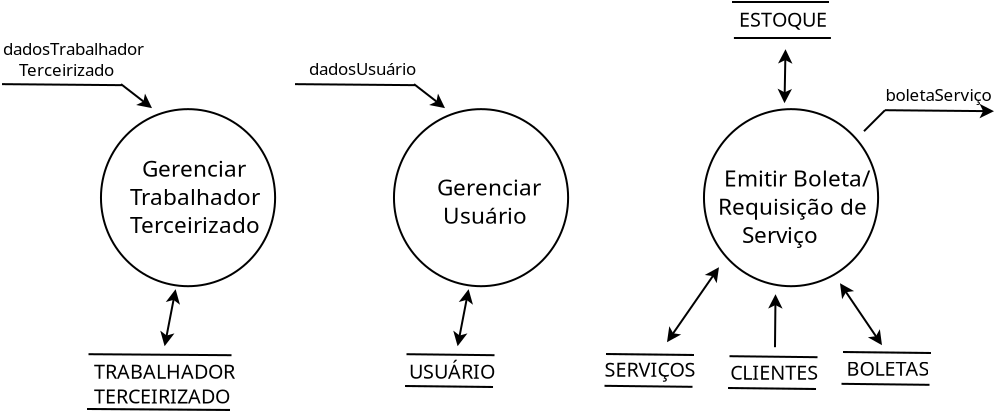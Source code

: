 <?xml version="1.0" encoding="UTF-8"?>
<dia:diagram xmlns:dia="http://www.lysator.liu.se/~alla/dia/">
  <dia:layer name="Segundo Plano" visible="true" active="true">
    <dia:object type="Standard - Line" version="0" id="O0">
      <dia:attribute name="obj_pos">
        <dia:point val="4.275,7.247"/>
      </dia:attribute>
      <dia:attribute name="obj_bb">
        <dia:rectangle val="4.225,7.197;10.326,7.348"/>
      </dia:attribute>
      <dia:attribute name="conn_endpoints">
        <dia:point val="4.275,7.247"/>
        <dia:point val="10.275,7.298"/>
      </dia:attribute>
      <dia:attribute name="numcp">
        <dia:int val="1"/>
      </dia:attribute>
    </dia:object>
    <dia:object type="Standard - Line" version="0" id="O1">
      <dia:attribute name="obj_pos">
        <dia:point val="10.225,7.247"/>
      </dia:attribute>
      <dia:attribute name="obj_bb">
        <dia:rectangle val="10.155,7.177;11.864,8.518"/>
      </dia:attribute>
      <dia:attribute name="conn_endpoints">
        <dia:point val="10.225,7.247"/>
        <dia:point val="11.775,8.447"/>
      </dia:attribute>
      <dia:attribute name="numcp">
        <dia:int val="1"/>
      </dia:attribute>
      <dia:attribute name="end_arrow">
        <dia:enum val="22"/>
      </dia:attribute>
      <dia:attribute name="end_arrow_length">
        <dia:real val="0.5"/>
      </dia:attribute>
      <dia:attribute name="end_arrow_width">
        <dia:real val="0.5"/>
      </dia:attribute>
    </dia:object>
    <dia:object type="Flowchart - Ellipse" version="0" id="O2">
      <dia:attribute name="obj_pos">
        <dia:point val="9.223,8.497"/>
      </dia:attribute>
      <dia:attribute name="obj_bb">
        <dia:rectangle val="9.173,8.447;17.98,17.4"/>
      </dia:attribute>
      <dia:attribute name="elem_corner">
        <dia:point val="9.223,8.497"/>
      </dia:attribute>
      <dia:attribute name="elem_width">
        <dia:real val="8.707"/>
      </dia:attribute>
      <dia:attribute name="elem_height">
        <dia:real val="8.853"/>
      </dia:attribute>
      <dia:attribute name="show_background">
        <dia:boolean val="true"/>
      </dia:attribute>
      <dia:attribute name="padding">
        <dia:real val="0.354"/>
      </dia:attribute>
      <dia:attribute name="text">
        <dia:composite type="text">
          <dia:attribute name="string">
            <dia:string>##</dia:string>
          </dia:attribute>
          <dia:attribute name="font">
            <dia:font family="sans" style="0" name="Helvetica"/>
          </dia:attribute>
          <dia:attribute name="height">
            <dia:real val="0.8"/>
          </dia:attribute>
          <dia:attribute name="pos">
            <dia:point val="13.577,13.163"/>
          </dia:attribute>
          <dia:attribute name="color">
            <dia:color val="#000000"/>
          </dia:attribute>
          <dia:attribute name="alignment">
            <dia:enum val="1"/>
          </dia:attribute>
        </dia:composite>
      </dia:attribute>
    </dia:object>
    <dia:object type="Standard - Text" version="1" id="O3">
      <dia:attribute name="obj_pos">
        <dia:point val="10.677,11.873"/>
      </dia:attribute>
      <dia:attribute name="obj_bb">
        <dia:rectangle val="10.677,10.743;16.712,14.928"/>
      </dia:attribute>
      <dia:attribute name="text">
        <dia:composite type="text">
          <dia:attribute name="string">
            <dia:string>#  Gerenciar
Trabalhador
Terceirizado#</dia:string>
          </dia:attribute>
          <dia:attribute name="font">
            <dia:font family="sans" style="0" name="Helvetica"/>
          </dia:attribute>
          <dia:attribute name="height">
            <dia:real val="1.411"/>
          </dia:attribute>
          <dia:attribute name="pos">
            <dia:point val="10.677,11.873"/>
          </dia:attribute>
          <dia:attribute name="color">
            <dia:color val="#000000"/>
          </dia:attribute>
          <dia:attribute name="alignment">
            <dia:enum val="0"/>
          </dia:attribute>
        </dia:composite>
      </dia:attribute>
      <dia:attribute name="valign">
        <dia:enum val="3"/>
      </dia:attribute>
    </dia:object>
    <dia:object type="Standard - Line" version="0" id="O4">
      <dia:attribute name="obj_pos">
        <dia:point val="8.6,20.75"/>
      </dia:attribute>
      <dia:attribute name="obj_bb">
        <dia:rectangle val="8.55,20.7;15.8,20.85"/>
      </dia:attribute>
      <dia:attribute name="conn_endpoints">
        <dia:point val="8.6,20.75"/>
        <dia:point val="15.75,20.8"/>
      </dia:attribute>
      <dia:attribute name="numcp">
        <dia:int val="1"/>
      </dia:attribute>
    </dia:object>
    <dia:object type="Standard - Line" version="0" id="O5">
      <dia:attribute name="obj_pos">
        <dia:point val="12.955,17.5"/>
      </dia:attribute>
      <dia:attribute name="obj_bb">
        <dia:rectangle val="12.187,17.441;13.173,20.409"/>
      </dia:attribute>
      <dia:attribute name="conn_endpoints">
        <dia:point val="12.955,17.5"/>
        <dia:point val="12.405,20.35"/>
      </dia:attribute>
      <dia:attribute name="numcp">
        <dia:int val="1"/>
      </dia:attribute>
      <dia:attribute name="start_arrow">
        <dia:enum val="22"/>
      </dia:attribute>
      <dia:attribute name="start_arrow_length">
        <dia:real val="0.5"/>
      </dia:attribute>
      <dia:attribute name="start_arrow_width">
        <dia:real val="0.5"/>
      </dia:attribute>
      <dia:attribute name="end_arrow">
        <dia:enum val="22"/>
      </dia:attribute>
      <dia:attribute name="end_arrow_length">
        <dia:real val="0.5"/>
      </dia:attribute>
      <dia:attribute name="end_arrow_width">
        <dia:real val="0.5"/>
      </dia:attribute>
    </dia:object>
    <dia:object type="Standard - Text" version="1" id="O6">
      <dia:attribute name="obj_pos">
        <dia:point val="4.325,5.787"/>
      </dia:attribute>
      <dia:attribute name="obj_bb">
        <dia:rectangle val="4.325,4.94;11.043,7.021"/>
      </dia:attribute>
      <dia:attribute name="text">
        <dia:composite type="text">
          <dia:attribute name="string">
            <dia:string>#dadosTrabalhador
    Terceirizado#</dia:string>
          </dia:attribute>
          <dia:attribute name="font">
            <dia:font family="sans" style="0" name="Helvetica"/>
          </dia:attribute>
          <dia:attribute name="height">
            <dia:real val="1.058"/>
          </dia:attribute>
          <dia:attribute name="pos">
            <dia:point val="4.325,5.787"/>
          </dia:attribute>
          <dia:attribute name="color">
            <dia:color val="#000000"/>
          </dia:attribute>
          <dia:attribute name="alignment">
            <dia:enum val="0"/>
          </dia:attribute>
        </dia:composite>
      </dia:attribute>
      <dia:attribute name="valign">
        <dia:enum val="3"/>
      </dia:attribute>
    </dia:object>
    <dia:object type="Standard - Text" version="1" id="O7">
      <dia:attribute name="obj_pos">
        <dia:point val="8.875,21.977"/>
      </dia:attribute>
      <dia:attribute name="obj_bb">
        <dia:rectangle val="8.875,20.99;15.627,23.417"/>
      </dia:attribute>
      <dia:attribute name="text">
        <dia:composite type="text">
          <dia:attribute name="string">
            <dia:string>#TRABALHADOR
TERCEIRIZADO#</dia:string>
          </dia:attribute>
          <dia:attribute name="font">
            <dia:font family="sans" style="0" name="Helvetica"/>
          </dia:attribute>
          <dia:attribute name="height">
            <dia:real val="1.235"/>
          </dia:attribute>
          <dia:attribute name="pos">
            <dia:point val="8.875,21.977"/>
          </dia:attribute>
          <dia:attribute name="color">
            <dia:color val="#000000"/>
          </dia:attribute>
          <dia:attribute name="alignment">
            <dia:enum val="0"/>
          </dia:attribute>
        </dia:composite>
      </dia:attribute>
      <dia:attribute name="valign">
        <dia:enum val="3"/>
      </dia:attribute>
    </dia:object>
    <dia:object type="Standard - Line" version="0" id="O8">
      <dia:attribute name="obj_pos">
        <dia:point val="8.525,23.49"/>
      </dia:attribute>
      <dia:attribute name="obj_bb">
        <dia:rectangle val="8.475,23.44;15.726,23.591"/>
      </dia:attribute>
      <dia:attribute name="conn_endpoints">
        <dia:point val="8.525,23.49"/>
        <dia:point val="15.675,23.54"/>
      </dia:attribute>
      <dia:attribute name="numcp">
        <dia:int val="1"/>
      </dia:attribute>
    </dia:object>
    <dia:object type="Standard - Text" version="1" id="O9">
      <dia:attribute name="obj_pos">
        <dia:point val="19.625,6.787"/>
      </dia:attribute>
      <dia:attribute name="obj_bb">
        <dia:rectangle val="19.625,5.94;24.65,6.963"/>
      </dia:attribute>
      <dia:attribute name="text">
        <dia:composite type="text">
          <dia:attribute name="string">
            <dia:string>#dadosUsuário#</dia:string>
          </dia:attribute>
          <dia:attribute name="font">
            <dia:font family="sans" style="0" name="Helvetica"/>
          </dia:attribute>
          <dia:attribute name="height">
            <dia:real val="1.058"/>
          </dia:attribute>
          <dia:attribute name="pos">
            <dia:point val="19.625,6.787"/>
          </dia:attribute>
          <dia:attribute name="color">
            <dia:color val="#000000"/>
          </dia:attribute>
          <dia:attribute name="alignment">
            <dia:enum val="0"/>
          </dia:attribute>
        </dia:composite>
      </dia:attribute>
      <dia:attribute name="valign">
        <dia:enum val="3"/>
      </dia:attribute>
    </dia:object>
    <dia:object type="Standard - Line" version="0" id="O10">
      <dia:attribute name="obj_pos">
        <dia:point val="18.925,7.247"/>
      </dia:attribute>
      <dia:attribute name="obj_bb">
        <dia:rectangle val="18.875,7.197;24.976,7.348"/>
      </dia:attribute>
      <dia:attribute name="conn_endpoints">
        <dia:point val="18.925,7.247"/>
        <dia:point val="24.925,7.298"/>
      </dia:attribute>
      <dia:attribute name="numcp">
        <dia:int val="1"/>
      </dia:attribute>
    </dia:object>
    <dia:object type="Standard - Line" version="0" id="O11">
      <dia:attribute name="obj_pos">
        <dia:point val="24.875,7.247"/>
      </dia:attribute>
      <dia:attribute name="obj_bb">
        <dia:rectangle val="24.805,7.177;26.514,8.518"/>
      </dia:attribute>
      <dia:attribute name="conn_endpoints">
        <dia:point val="24.875,7.247"/>
        <dia:point val="26.425,8.447"/>
      </dia:attribute>
      <dia:attribute name="numcp">
        <dia:int val="1"/>
      </dia:attribute>
      <dia:attribute name="end_arrow">
        <dia:enum val="22"/>
      </dia:attribute>
      <dia:attribute name="end_arrow_length">
        <dia:real val="0.5"/>
      </dia:attribute>
      <dia:attribute name="end_arrow_width">
        <dia:real val="0.5"/>
      </dia:attribute>
    </dia:object>
    <dia:object type="Flowchart - Ellipse" version="0" id="O12">
      <dia:attribute name="obj_pos">
        <dia:point val="23.873,8.497"/>
      </dia:attribute>
      <dia:attribute name="obj_bb">
        <dia:rectangle val="23.823,8.447;32.63,17.4"/>
      </dia:attribute>
      <dia:attribute name="elem_corner">
        <dia:point val="23.873,8.497"/>
      </dia:attribute>
      <dia:attribute name="elem_width">
        <dia:real val="8.707"/>
      </dia:attribute>
      <dia:attribute name="elem_height">
        <dia:real val="8.853"/>
      </dia:attribute>
      <dia:attribute name="show_background">
        <dia:boolean val="true"/>
      </dia:attribute>
      <dia:attribute name="padding">
        <dia:real val="0.354"/>
      </dia:attribute>
      <dia:attribute name="text">
        <dia:composite type="text">
          <dia:attribute name="string">
            <dia:string>##</dia:string>
          </dia:attribute>
          <dia:attribute name="font">
            <dia:font family="sans" style="0" name="Helvetica"/>
          </dia:attribute>
          <dia:attribute name="height">
            <dia:real val="0.8"/>
          </dia:attribute>
          <dia:attribute name="pos">
            <dia:point val="28.227,13.163"/>
          </dia:attribute>
          <dia:attribute name="color">
            <dia:color val="#000000"/>
          </dia:attribute>
          <dia:attribute name="alignment">
            <dia:enum val="1"/>
          </dia:attribute>
        </dia:composite>
      </dia:attribute>
    </dia:object>
    <dia:object type="Standard - Line" version="0" id="O13">
      <dia:attribute name="obj_pos">
        <dia:point val="24.5,20.75"/>
      </dia:attribute>
      <dia:attribute name="obj_bb">
        <dia:rectangle val="24.449,20.699;28.951,20.851"/>
      </dia:attribute>
      <dia:attribute name="conn_endpoints">
        <dia:point val="24.5,20.75"/>
        <dia:point val="28.9,20.8"/>
      </dia:attribute>
      <dia:attribute name="numcp">
        <dia:int val="1"/>
      </dia:attribute>
    </dia:object>
    <dia:object type="Standard - Line" version="0" id="O14">
      <dia:attribute name="obj_pos">
        <dia:point val="27.605,17.5"/>
      </dia:attribute>
      <dia:attribute name="obj_bb">
        <dia:rectangle val="26.837,17.441;27.823,20.409"/>
      </dia:attribute>
      <dia:attribute name="conn_endpoints">
        <dia:point val="27.605,17.5"/>
        <dia:point val="27.055,20.35"/>
      </dia:attribute>
      <dia:attribute name="numcp">
        <dia:int val="1"/>
      </dia:attribute>
      <dia:attribute name="start_arrow">
        <dia:enum val="22"/>
      </dia:attribute>
      <dia:attribute name="start_arrow_length">
        <dia:real val="0.5"/>
      </dia:attribute>
      <dia:attribute name="start_arrow_width">
        <dia:real val="0.5"/>
      </dia:attribute>
      <dia:attribute name="end_arrow">
        <dia:enum val="22"/>
      </dia:attribute>
      <dia:attribute name="end_arrow_length">
        <dia:real val="0.5"/>
      </dia:attribute>
      <dia:attribute name="end_arrow_width">
        <dia:real val="0.5"/>
      </dia:attribute>
    </dia:object>
    <dia:object type="Standard - Text" version="1" id="O15">
      <dia:attribute name="obj_pos">
        <dia:point val="25.425,12.82"/>
      </dia:attribute>
      <dia:attribute name="obj_bb">
        <dia:rectangle val="25.425,11.69;30.895,14.464"/>
      </dia:attribute>
      <dia:attribute name="text">
        <dia:composite type="text">
          <dia:attribute name="string">
            <dia:string>#  Gerenciar
   Usuário#</dia:string>
          </dia:attribute>
          <dia:attribute name="font">
            <dia:font family="sans" style="0" name="Helvetica"/>
          </dia:attribute>
          <dia:attribute name="height">
            <dia:real val="1.411"/>
          </dia:attribute>
          <dia:attribute name="pos">
            <dia:point val="25.425,12.82"/>
          </dia:attribute>
          <dia:attribute name="color">
            <dia:color val="#000000"/>
          </dia:attribute>
          <dia:attribute name="alignment">
            <dia:enum val="0"/>
          </dia:attribute>
        </dia:composite>
      </dia:attribute>
      <dia:attribute name="valign">
        <dia:enum val="3"/>
      </dia:attribute>
    </dia:object>
    <dia:object type="Standard - Text" version="1" id="O16">
      <dia:attribute name="obj_pos">
        <dia:point val="24.625,21.977"/>
      </dia:attribute>
      <dia:attribute name="obj_bb">
        <dia:rectangle val="24.625,20.99;28.74,22.183"/>
      </dia:attribute>
      <dia:attribute name="text">
        <dia:composite type="text">
          <dia:attribute name="string">
            <dia:string>#USUÁRIO#</dia:string>
          </dia:attribute>
          <dia:attribute name="font">
            <dia:font family="sans" style="0" name="Helvetica"/>
          </dia:attribute>
          <dia:attribute name="height">
            <dia:real val="1.235"/>
          </dia:attribute>
          <dia:attribute name="pos">
            <dia:point val="24.625,21.977"/>
          </dia:attribute>
          <dia:attribute name="color">
            <dia:color val="#000000"/>
          </dia:attribute>
          <dia:attribute name="alignment">
            <dia:enum val="0"/>
          </dia:attribute>
        </dia:composite>
      </dia:attribute>
      <dia:attribute name="valign">
        <dia:enum val="3"/>
      </dia:attribute>
    </dia:object>
    <dia:object type="Standard - Line" version="0" id="O17">
      <dia:attribute name="obj_pos">
        <dia:point val="24.426,22.341"/>
      </dia:attribute>
      <dia:attribute name="obj_bb">
        <dia:rectangle val="24.375,22.29;28.876,22.441"/>
      </dia:attribute>
      <dia:attribute name="conn_endpoints">
        <dia:point val="24.426,22.341"/>
        <dia:point val="28.826,22.391"/>
      </dia:attribute>
      <dia:attribute name="numcp">
        <dia:int val="1"/>
      </dia:attribute>
    </dia:object>
    <dia:object type="Flowchart - Ellipse" version="0" id="O18">
      <dia:attribute name="obj_pos">
        <dia:point val="39.373,8.497"/>
      </dia:attribute>
      <dia:attribute name="obj_bb">
        <dia:rectangle val="39.323,8.447;48.13,17.4"/>
      </dia:attribute>
      <dia:attribute name="elem_corner">
        <dia:point val="39.373,8.497"/>
      </dia:attribute>
      <dia:attribute name="elem_width">
        <dia:real val="8.707"/>
      </dia:attribute>
      <dia:attribute name="elem_height">
        <dia:real val="8.853"/>
      </dia:attribute>
      <dia:attribute name="show_background">
        <dia:boolean val="true"/>
      </dia:attribute>
      <dia:attribute name="padding">
        <dia:real val="0.354"/>
      </dia:attribute>
      <dia:attribute name="text">
        <dia:composite type="text">
          <dia:attribute name="string">
            <dia:string>##</dia:string>
          </dia:attribute>
          <dia:attribute name="font">
            <dia:font family="sans" style="0" name="Helvetica"/>
          </dia:attribute>
          <dia:attribute name="height">
            <dia:real val="0.8"/>
          </dia:attribute>
          <dia:attribute name="pos">
            <dia:point val="43.727,13.163"/>
          </dia:attribute>
          <dia:attribute name="color">
            <dia:color val="#000000"/>
          </dia:attribute>
          <dia:attribute name="alignment">
            <dia:enum val="1"/>
          </dia:attribute>
        </dia:composite>
      </dia:attribute>
    </dia:object>
    <dia:object type="Standard - Line" version="0" id="O19">
      <dia:attribute name="obj_pos">
        <dia:point val="40.65,20.85"/>
      </dia:attribute>
      <dia:attribute name="obj_bb">
        <dia:rectangle val="40.599,20.799;45.101,20.951"/>
      </dia:attribute>
      <dia:attribute name="conn_endpoints">
        <dia:point val="40.65,20.85"/>
        <dia:point val="45.05,20.9"/>
      </dia:attribute>
      <dia:attribute name="numcp">
        <dia:int val="1"/>
      </dia:attribute>
    </dia:object>
    <dia:object type="Standard - Line" version="0" id="O20">
      <dia:attribute name="obj_pos">
        <dia:point val="40.576,22.441"/>
      </dia:attribute>
      <dia:attribute name="obj_bb">
        <dia:rectangle val="40.525,22.39;45.026,22.541"/>
      </dia:attribute>
      <dia:attribute name="conn_endpoints">
        <dia:point val="40.576,22.441"/>
        <dia:point val="44.976,22.491"/>
      </dia:attribute>
      <dia:attribute name="numcp">
        <dia:int val="1"/>
      </dia:attribute>
    </dia:object>
    <dia:object type="Standard - Text" version="1" id="O21">
      <dia:attribute name="obj_pos">
        <dia:point val="38.575,12.37"/>
      </dia:attribute>
      <dia:attribute name="obj_bb">
        <dia:rectangle val="38.575,11.24;47.46,15.425"/>
      </dia:attribute>
      <dia:attribute name="text">
        <dia:composite type="text">
          <dia:attribute name="string">
            <dia:string>#      Emitir Boleta/
     Requisição de
         Serviço#</dia:string>
          </dia:attribute>
          <dia:attribute name="font">
            <dia:font family="sans" style="0" name="Helvetica"/>
          </dia:attribute>
          <dia:attribute name="height">
            <dia:real val="1.411"/>
          </dia:attribute>
          <dia:attribute name="pos">
            <dia:point val="38.575,12.37"/>
          </dia:attribute>
          <dia:attribute name="color">
            <dia:color val="#000000"/>
          </dia:attribute>
          <dia:attribute name="alignment">
            <dia:enum val="0"/>
          </dia:attribute>
        </dia:composite>
      </dia:attribute>
      <dia:attribute name="valign">
        <dia:enum val="3"/>
      </dia:attribute>
    </dia:object>
    <dia:object type="Standard - Line" version="0" id="O22">
      <dia:attribute name="obj_pos">
        <dia:point val="47.374,9.6"/>
      </dia:attribute>
      <dia:attribute name="obj_bb">
        <dia:rectangle val="47.304,8.479;48.495,9.671"/>
      </dia:attribute>
      <dia:attribute name="conn_endpoints">
        <dia:point val="47.374,9.6"/>
        <dia:point val="48.424,8.55"/>
      </dia:attribute>
      <dia:attribute name="numcp">
        <dia:int val="1"/>
      </dia:attribute>
    </dia:object>
    <dia:object type="Standard - Text" version="1" id="O23">
      <dia:attribute name="obj_pos">
        <dia:point val="40.687,22.032"/>
      </dia:attribute>
      <dia:attribute name="obj_bb">
        <dia:rectangle val="40.687,21.045;45.037,22.238"/>
      </dia:attribute>
      <dia:attribute name="text">
        <dia:composite type="text">
          <dia:attribute name="string">
            <dia:string>#CLIENTES#</dia:string>
          </dia:attribute>
          <dia:attribute name="font">
            <dia:font family="sans" style="0" name="Helvetica"/>
          </dia:attribute>
          <dia:attribute name="height">
            <dia:real val="1.235"/>
          </dia:attribute>
          <dia:attribute name="pos">
            <dia:point val="40.687,22.032"/>
          </dia:attribute>
          <dia:attribute name="color">
            <dia:color val="#000000"/>
          </dia:attribute>
          <dia:attribute name="alignment">
            <dia:enum val="0"/>
          </dia:attribute>
        </dia:composite>
      </dia:attribute>
      <dia:attribute name="valign">
        <dia:enum val="3"/>
      </dia:attribute>
    </dia:object>
    <dia:object type="Standard - Line" version="0" id="O24">
      <dia:attribute name="obj_pos">
        <dia:point val="48.424,8.55"/>
      </dia:attribute>
      <dia:attribute name="obj_bb">
        <dia:rectangle val="48.374,8.233;53.986,8.956"/>
      </dia:attribute>
      <dia:attribute name="conn_endpoints">
        <dia:point val="48.424,8.55"/>
        <dia:point val="53.874,8.6"/>
      </dia:attribute>
      <dia:attribute name="numcp">
        <dia:int val="1"/>
      </dia:attribute>
      <dia:attribute name="end_arrow">
        <dia:enum val="22"/>
      </dia:attribute>
      <dia:attribute name="end_arrow_length">
        <dia:real val="0.5"/>
      </dia:attribute>
      <dia:attribute name="end_arrow_width">
        <dia:real val="0.5"/>
      </dia:attribute>
    </dia:object>
    <dia:object type="Standard - Line" version="0" id="O25">
      <dia:attribute name="obj_pos">
        <dia:point val="46.324,20.641"/>
      </dia:attribute>
      <dia:attribute name="obj_bb">
        <dia:rectangle val="46.274,20.59;50.775,20.741"/>
      </dia:attribute>
      <dia:attribute name="conn_endpoints">
        <dia:point val="46.324,20.641"/>
        <dia:point val="50.724,20.691"/>
      </dia:attribute>
      <dia:attribute name="numcp">
        <dia:int val="1"/>
      </dia:attribute>
    </dia:object>
    <dia:object type="Standard - Line" version="0" id="O26">
      <dia:attribute name="obj_pos">
        <dia:point val="46.25,22.231"/>
      </dia:attribute>
      <dia:attribute name="obj_bb">
        <dia:rectangle val="46.199,22.18;50.7,22.332"/>
      </dia:attribute>
      <dia:attribute name="conn_endpoints">
        <dia:point val="46.25,22.231"/>
        <dia:point val="50.65,22.281"/>
      </dia:attribute>
      <dia:attribute name="numcp">
        <dia:int val="1"/>
      </dia:attribute>
    </dia:object>
    <dia:object type="Standard - Text" version="1" id="O27">
      <dia:attribute name="obj_pos">
        <dia:point val="46.499,21.828"/>
      </dia:attribute>
      <dia:attribute name="obj_bb">
        <dia:rectangle val="46.499,20.84;50.547,22.032"/>
      </dia:attribute>
      <dia:attribute name="text">
        <dia:composite type="text">
          <dia:attribute name="string">
            <dia:string>#BOLETAS#</dia:string>
          </dia:attribute>
          <dia:attribute name="font">
            <dia:font family="sans" style="0" name="Helvetica"/>
          </dia:attribute>
          <dia:attribute name="height">
            <dia:real val="1.235"/>
          </dia:attribute>
          <dia:attribute name="pos">
            <dia:point val="46.499,21.828"/>
          </dia:attribute>
          <dia:attribute name="color">
            <dia:color val="#000000"/>
          </dia:attribute>
          <dia:attribute name="alignment">
            <dia:enum val="0"/>
          </dia:attribute>
        </dia:composite>
      </dia:attribute>
      <dia:attribute name="valign">
        <dia:enum val="3"/>
      </dia:attribute>
    </dia:object>
    <dia:object type="Standard - Line" version="0" id="O28">
      <dia:attribute name="obj_pos">
        <dia:point val="42.924,20.4"/>
      </dia:attribute>
      <dia:attribute name="obj_bb">
        <dia:rectangle val="42.582,17.638;43.306,20.451"/>
      </dia:attribute>
      <dia:attribute name="conn_endpoints">
        <dia:point val="42.924,20.4"/>
        <dia:point val="42.95,17.75"/>
      </dia:attribute>
      <dia:attribute name="numcp">
        <dia:int val="1"/>
      </dia:attribute>
      <dia:attribute name="end_arrow">
        <dia:enum val="22"/>
      </dia:attribute>
      <dia:attribute name="end_arrow_length">
        <dia:real val="0.5"/>
      </dia:attribute>
      <dia:attribute name="end_arrow_width">
        <dia:real val="0.5"/>
      </dia:attribute>
    </dia:object>
    <dia:object type="Standard - Line" version="0" id="O29">
      <dia:attribute name="obj_pos">
        <dia:point val="48.274,20.3"/>
      </dia:attribute>
      <dia:attribute name="obj_bb">
        <dia:rectangle val="46.105,17.131;48.344,20.369"/>
      </dia:attribute>
      <dia:attribute name="conn_endpoints">
        <dia:point val="48.274,20.3"/>
        <dia:point val="46.174,17.2"/>
      </dia:attribute>
      <dia:attribute name="numcp">
        <dia:int val="1"/>
      </dia:attribute>
      <dia:attribute name="start_arrow">
        <dia:enum val="22"/>
      </dia:attribute>
      <dia:attribute name="start_arrow_length">
        <dia:real val="0.5"/>
      </dia:attribute>
      <dia:attribute name="start_arrow_width">
        <dia:real val="0.5"/>
      </dia:attribute>
      <dia:attribute name="end_arrow">
        <dia:enum val="22"/>
      </dia:attribute>
      <dia:attribute name="end_arrow_length">
        <dia:real val="0.5"/>
      </dia:attribute>
      <dia:attribute name="end_arrow_width">
        <dia:real val="0.5"/>
      </dia:attribute>
    </dia:object>
    <dia:object type="Standard - Line" version="0" id="O30">
      <dia:attribute name="obj_pos">
        <dia:point val="34.474,20.741"/>
      </dia:attribute>
      <dia:attribute name="obj_bb">
        <dia:rectangle val="34.424,20.69;38.925,20.841"/>
      </dia:attribute>
      <dia:attribute name="conn_endpoints">
        <dia:point val="34.474,20.741"/>
        <dia:point val="38.874,20.791"/>
      </dia:attribute>
      <dia:attribute name="numcp">
        <dia:int val="1"/>
      </dia:attribute>
    </dia:object>
    <dia:object type="Standard - Line" version="0" id="O31">
      <dia:attribute name="obj_pos">
        <dia:point val="34.4,22.331"/>
      </dia:attribute>
      <dia:attribute name="obj_bb">
        <dia:rectangle val="34.349,22.28;38.85,22.432"/>
      </dia:attribute>
      <dia:attribute name="conn_endpoints">
        <dia:point val="34.4,22.331"/>
        <dia:point val="38.8,22.381"/>
      </dia:attribute>
      <dia:attribute name="numcp">
        <dia:int val="1"/>
      </dia:attribute>
    </dia:object>
    <dia:object type="Standard - Text" version="1" id="O32">
      <dia:attribute name="obj_pos">
        <dia:point val="34.399,21.878"/>
      </dia:attribute>
      <dia:attribute name="obj_bb">
        <dia:rectangle val="34.399,20.89;38.914,22.082"/>
      </dia:attribute>
      <dia:attribute name="text">
        <dia:composite type="text">
          <dia:attribute name="string">
            <dia:string>#SERVIÇOS#</dia:string>
          </dia:attribute>
          <dia:attribute name="font">
            <dia:font family="sans" style="0" name="Helvetica"/>
          </dia:attribute>
          <dia:attribute name="height">
            <dia:real val="1.235"/>
          </dia:attribute>
          <dia:attribute name="pos">
            <dia:point val="34.399,21.878"/>
          </dia:attribute>
          <dia:attribute name="color">
            <dia:color val="#000000"/>
          </dia:attribute>
          <dia:attribute name="alignment">
            <dia:enum val="0"/>
          </dia:attribute>
        </dia:composite>
      </dia:attribute>
      <dia:attribute name="valign">
        <dia:enum val="3"/>
      </dia:attribute>
    </dia:object>
    <dia:object type="Standard - Line" version="0" id="O33">
      <dia:attribute name="obj_pos">
        <dia:point val="37.524,20.15"/>
      </dia:attribute>
      <dia:attribute name="obj_bb">
        <dia:rectangle val="37.455,16.33;40.194,20.22"/>
      </dia:attribute>
      <dia:attribute name="conn_endpoints">
        <dia:point val="37.524,20.15"/>
        <dia:point val="40.124,16.4"/>
      </dia:attribute>
      <dia:attribute name="numcp">
        <dia:int val="1"/>
      </dia:attribute>
      <dia:attribute name="start_arrow">
        <dia:enum val="22"/>
      </dia:attribute>
      <dia:attribute name="start_arrow_length">
        <dia:real val="0.5"/>
      </dia:attribute>
      <dia:attribute name="start_arrow_width">
        <dia:real val="0.5"/>
      </dia:attribute>
      <dia:attribute name="end_arrow">
        <dia:enum val="22"/>
      </dia:attribute>
      <dia:attribute name="end_arrow_length">
        <dia:real val="0.5"/>
      </dia:attribute>
      <dia:attribute name="end_arrow_width">
        <dia:real val="0.5"/>
      </dia:attribute>
    </dia:object>
    <dia:object type="Standard - Text" version="1" id="O34">
      <dia:attribute name="obj_pos">
        <dia:point val="48.449,8.088"/>
      </dia:attribute>
      <dia:attribute name="obj_bb">
        <dia:rectangle val="48.449,7.24;53.429,8.262"/>
      </dia:attribute>
      <dia:attribute name="text">
        <dia:composite type="text">
          <dia:attribute name="string">
            <dia:string>#boletaServiço#</dia:string>
          </dia:attribute>
          <dia:attribute name="font">
            <dia:font family="sans" style="0" name="Helvetica"/>
          </dia:attribute>
          <dia:attribute name="height">
            <dia:real val="1.058"/>
          </dia:attribute>
          <dia:attribute name="pos">
            <dia:point val="48.449,8.088"/>
          </dia:attribute>
          <dia:attribute name="color">
            <dia:color val="#000000"/>
          </dia:attribute>
          <dia:attribute name="alignment">
            <dia:enum val="0"/>
          </dia:attribute>
        </dia:composite>
      </dia:attribute>
      <dia:attribute name="valign">
        <dia:enum val="3"/>
      </dia:attribute>
    </dia:object>
    <dia:object type="Standard - Line" version="0" id="O35">
      <dia:attribute name="obj_pos">
        <dia:point val="40.775,3.14"/>
      </dia:attribute>
      <dia:attribute name="obj_bb">
        <dia:rectangle val="40.725,3.09;45.675,3.19"/>
      </dia:attribute>
      <dia:attribute name="conn_endpoints">
        <dia:point val="40.775,3.14"/>
        <dia:point val="45.625,3.14"/>
      </dia:attribute>
      <dia:attribute name="numcp">
        <dia:int val="1"/>
      </dia:attribute>
    </dia:object>
    <dia:object type="Standard - Line" version="0" id="O36">
      <dia:attribute name="obj_pos">
        <dia:point val="40.87,4.94"/>
      </dia:attribute>
      <dia:attribute name="obj_bb">
        <dia:rectangle val="40.82,4.89;45.77,4.99"/>
      </dia:attribute>
      <dia:attribute name="conn_endpoints">
        <dia:point val="40.87,4.94"/>
        <dia:point val="45.72,4.94"/>
      </dia:attribute>
      <dia:attribute name="numcp">
        <dia:int val="1"/>
      </dia:attribute>
    </dia:object>
    <dia:object type="Standard - Text" version="1" id="O37">
      <dia:attribute name="obj_pos">
        <dia:point val="41.125,4.378"/>
      </dia:attribute>
      <dia:attribute name="obj_bb">
        <dia:rectangle val="41.125,3.39;45.405,4.582"/>
      </dia:attribute>
      <dia:attribute name="text">
        <dia:composite type="text">
          <dia:attribute name="string">
            <dia:string>#ESTOQUE#</dia:string>
          </dia:attribute>
          <dia:attribute name="font">
            <dia:font family="sans" style="0" name="Helvetica"/>
          </dia:attribute>
          <dia:attribute name="height">
            <dia:real val="1.235"/>
          </dia:attribute>
          <dia:attribute name="pos">
            <dia:point val="41.125,4.378"/>
          </dia:attribute>
          <dia:attribute name="color">
            <dia:color val="#000000"/>
          </dia:attribute>
          <dia:attribute name="alignment">
            <dia:enum val="0"/>
          </dia:attribute>
        </dia:composite>
      </dia:attribute>
      <dia:attribute name="valign">
        <dia:enum val="3"/>
      </dia:attribute>
    </dia:object>
    <dia:object type="Standard - Line" version="0" id="O38">
      <dia:attribute name="obj_pos">
        <dia:point val="43.4,8.2"/>
      </dia:attribute>
      <dia:attribute name="obj_bb">
        <dia:rectangle val="43.052,5.449;43.798,8.251"/>
      </dia:attribute>
      <dia:attribute name="conn_endpoints">
        <dia:point val="43.4,8.2"/>
        <dia:point val="43.45,5.5"/>
      </dia:attribute>
      <dia:attribute name="numcp">
        <dia:int val="1"/>
      </dia:attribute>
      <dia:attribute name="start_arrow">
        <dia:enum val="22"/>
      </dia:attribute>
      <dia:attribute name="start_arrow_length">
        <dia:real val="0.5"/>
      </dia:attribute>
      <dia:attribute name="start_arrow_width">
        <dia:real val="0.5"/>
      </dia:attribute>
      <dia:attribute name="end_arrow">
        <dia:enum val="22"/>
      </dia:attribute>
      <dia:attribute name="end_arrow_length">
        <dia:real val="0.5"/>
      </dia:attribute>
      <dia:attribute name="end_arrow_width">
        <dia:real val="0.5"/>
      </dia:attribute>
    </dia:object>
  </dia:layer>
</dia:diagram>
